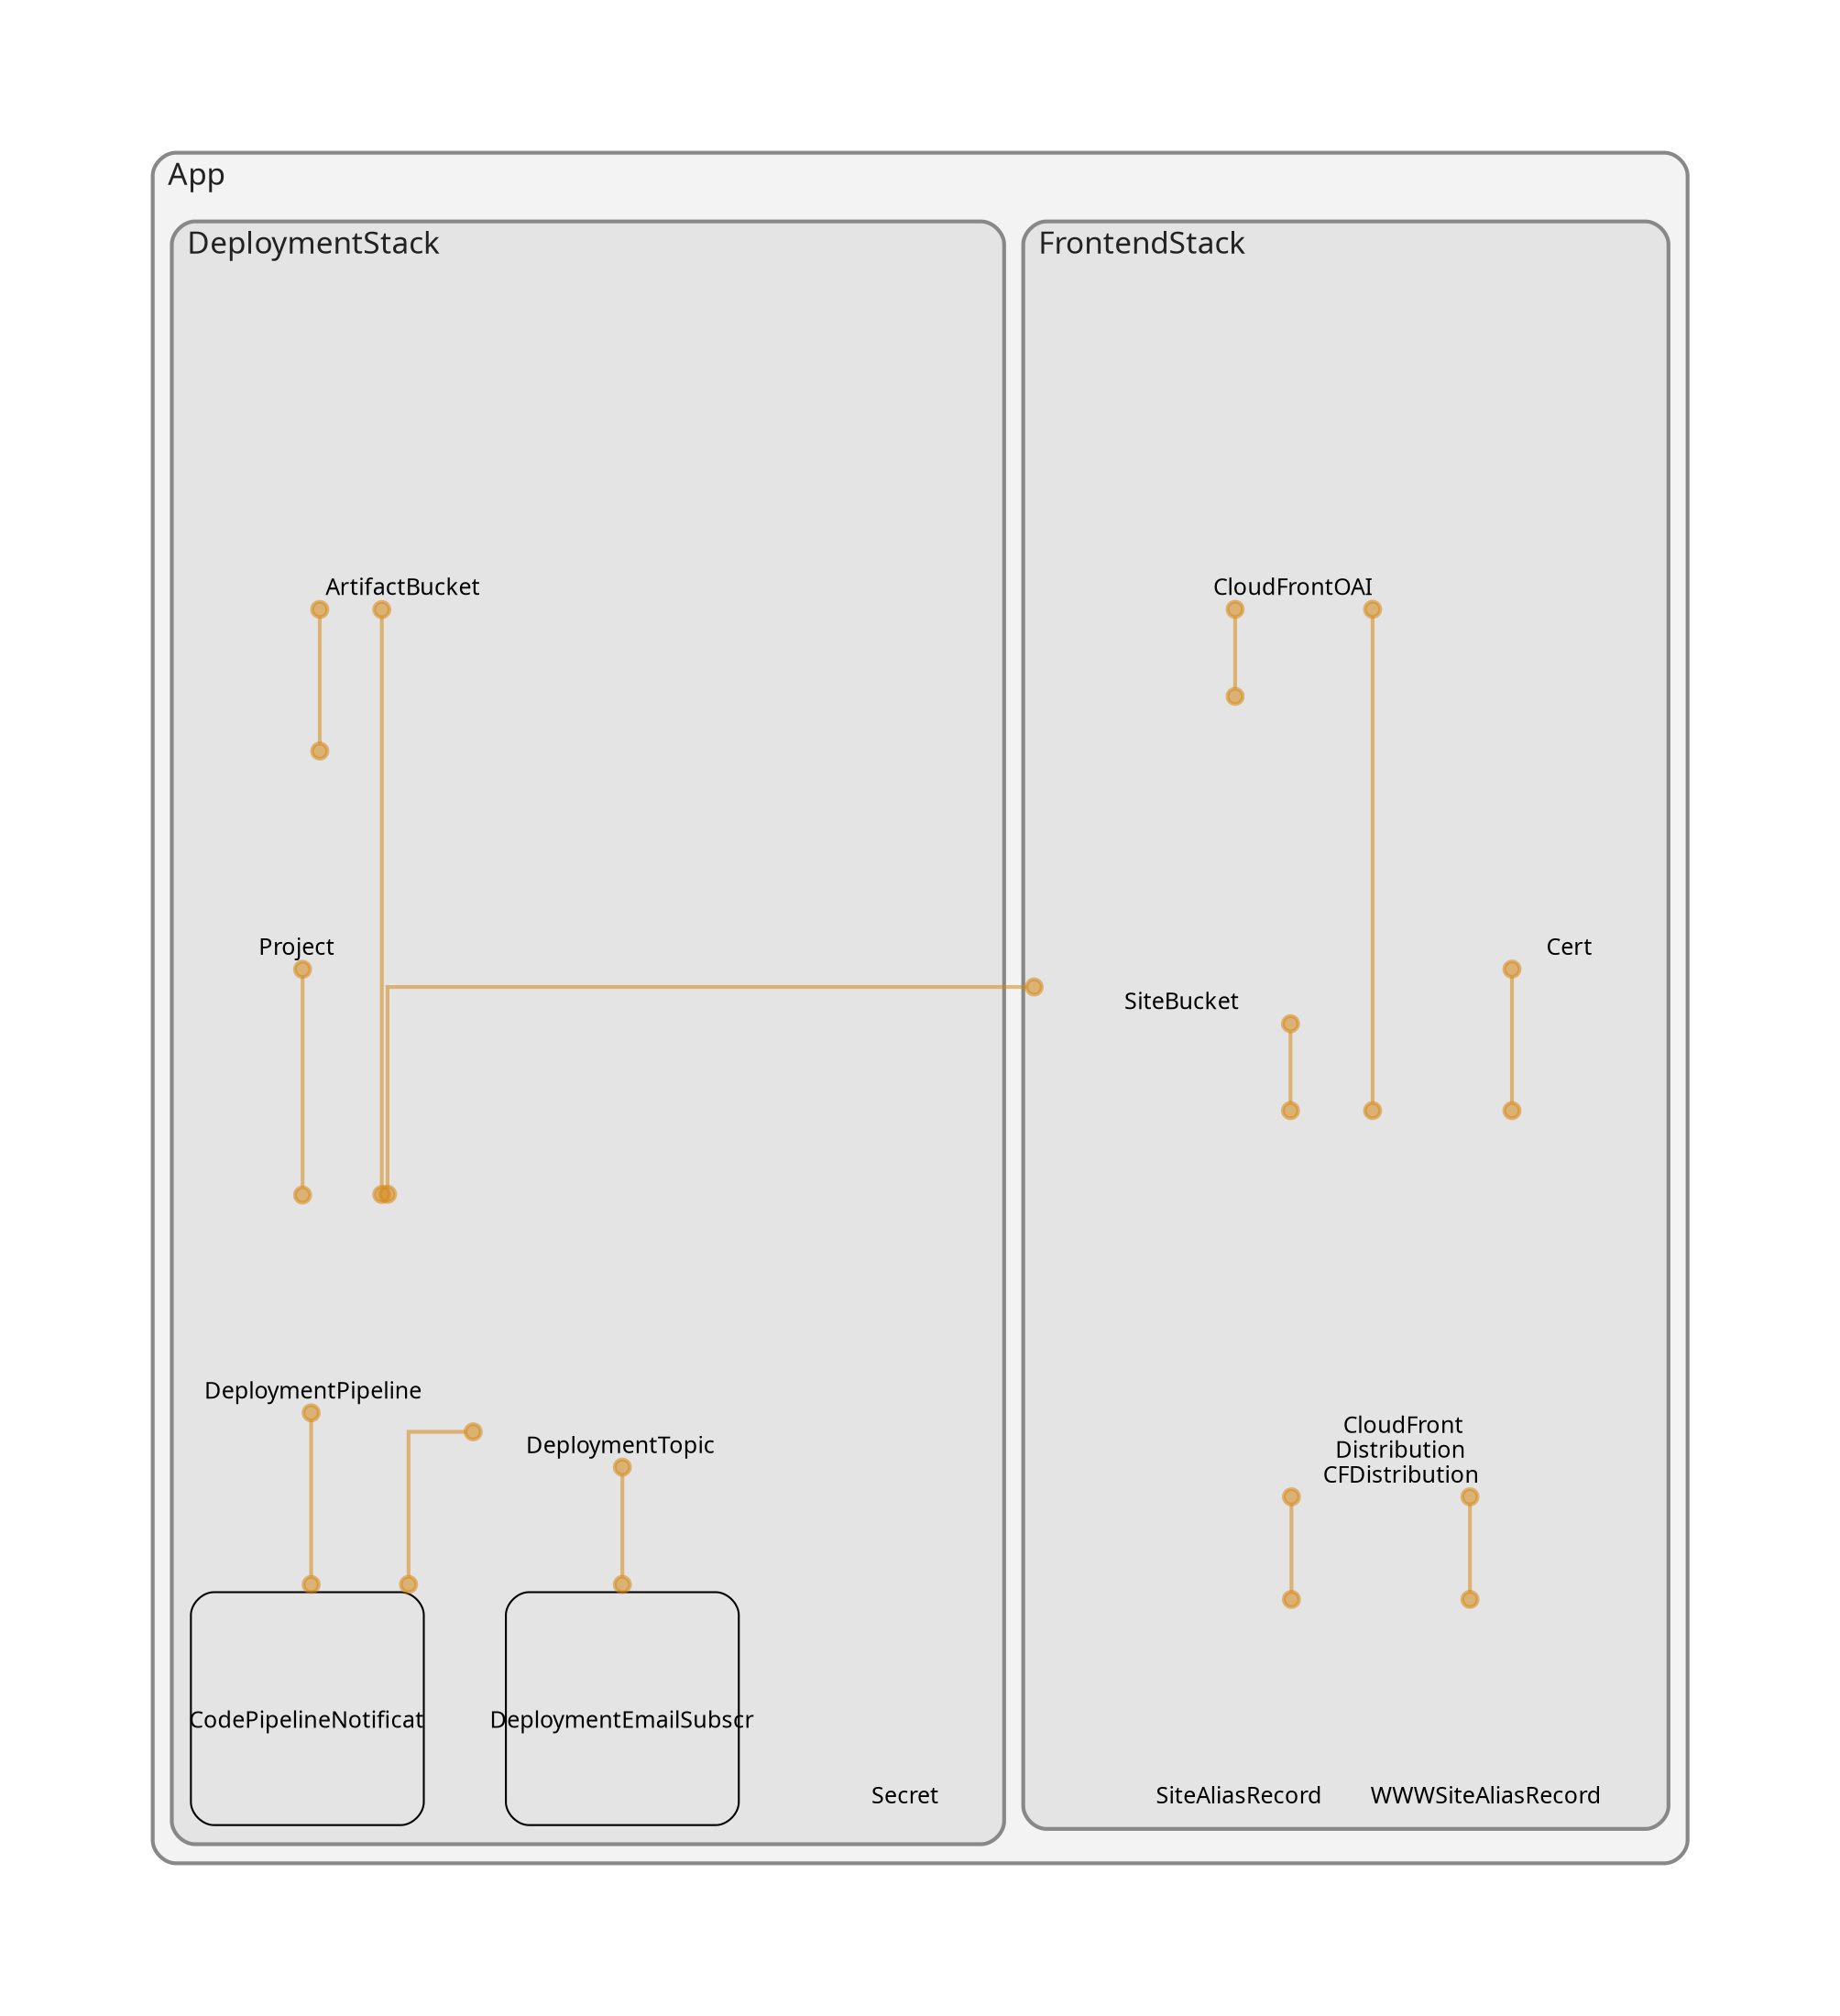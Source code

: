 digraph "Diagram" {
  splines = "ortho";
  pad = "1.0";
  nodesep = "0.60";
  ranksep = "0.75";
  fontname = "Sans-Serif";
  fontsize = "15";
  dpi = "200";
  rankdir = "BT";
  compound = "true";
  fontcolor = "#222222";
  edge [
    color = "#D5871488",
    penwidth = 2,
    arrowhead = "dot",
    arrowtail = "dot",
  ];
  node [
    shape = "box",
    style = "rounded",
    fixedsize = true,
    width = 1.7,
    height = 1.7,
    labelloc = "c",
    imagescale = true,
    fontname = "Sans-Serif",
    fontsize = 8,
    margin = 8,
  ];
  subgraph "App" {
    subgraph "cluster-SubGraph.App" {
      graph [
        label = "App",
        labelloc = "b",
        labeljust = "l",
        margin = "10",
        fontsize = "16",
        penwidth = "2",
        pencolor = "#888888",
        style = "filled,rounded",
        fillcolor = "#f3f3f3",
      ];
      subgraph "cluster-SubGraph.FrontendStack" {
        graph [
          label = "FrontendStack",
          labelloc = "b",
          labeljust = "l",
          margin = "10",
          fontsize = "16",
          penwidth = "2",
          pencolor = "#888888",
          style = "filled,rounded",
          fillcolor = "#e4e4e4",
        ];
        "FrontendStack/Cert" [
          label = " Cert",
          fontsize = 12,
          image = "/usr/local/lib/node_modules/cdk-dia/icons/aws/Service/Arch_Security-Identity-Compliance/64/Arch_AWS-Certificate-Manager_64@5x.png",
          imagescale = "true",
          imagepos = "tc",
          penwidth = "0",
          shape = "node",
          fixedsize = "true",
          labelloc = "b",
          width = 1.2,
          height = 1.466,
        ];
        "FrontendStack/SiteBucket" [
          label = " SiteBucket",
          fontsize = 12,
          image = "/usr/local/lib/node_modules/cdk-dia/icons/aws/Service/Arch_Storage/64/Arch_Amazon-S3-Standard_64@5x.png",
          imagescale = "true",
          imagepos = "tc",
          penwidth = "0",
          shape = "node",
          fixedsize = "true",
          labelloc = "b",
          width = 2,
          height = 2.266,
        ];
        "FrontendStack/CloudFrontOAI" [
          label = " CloudFrontOAI",
          fontsize = 12,
          image = "/usr/local/lib/node_modules/cdk-dia/icons/aws/Resource/Res_Security-Identity-and-Compliance/Res_48_Dark/Res_AWS-Identity-Access-Management_Permissions_48_Dark_gen.png",
          imagescale = "true",
          imagepos = "tc",
          penwidth = "0",
          shape = "node",
          fixedsize = "true",
          labelloc = "b",
          width = 2,
          height = 2.266,
        ];
        "FrontendStack/WWWSiteAliasRecord" [
          label = " WWWSiteAliasRecord",
          fontsize = 12,
          image = "/usr/local/lib/node_modules/cdk-dia/icons/aws/Resource/Res_Networking-and-Content-Delivery/Res_48_Dark/Res_Amazon-Route-53-Hosted-Zone_48_Dark_gen.png",
          imagescale = "true",
          imagepos = "tc",
          penwidth = "0",
          shape = "node",
          fixedsize = "true",
          labelloc = "b",
          width = 1.2,
          height = 1.466,
        ];
        "FrontendStack/SiteAliasRecord" [
          label = " SiteAliasRecord",
          fontsize = 12,
          image = "/usr/local/lib/node_modules/cdk-dia/icons/aws/Resource/Res_Networking-and-Content-Delivery/Res_48_Dark/Res_Amazon-Route-53-Hosted-Zone_48_Dark_gen.png",
          imagescale = "true",
          imagepos = "tc",
          penwidth = "0",
          shape = "node",
          fixedsize = "true",
          labelloc = "b",
          width = 1.2,
          height = 1.466,
        ];
        "FrontendStack/SiteDistribution/CFDistribution" [
          label = " CloudFront\nDistribution\nCFDistribution",
          fontsize = 12,
          image = "/usr/local/lib/node_modules/cdk-dia/icons/aws/Service/Arch_Networking-Content/64/Arch_Amazon-CloudFront_64@5x.png",
          imagescale = "true",
          imagepos = "tc",
          penwidth = "0",
          shape = "node",
          fixedsize = "true",
          labelloc = "b",
          width = 2,
          height = 2.6979999999999995,
        ];
      }
      subgraph "cluster-SubGraph.DeploymentStack" {
        graph [
          label = "DeploymentStack",
          labelloc = "b",
          labeljust = "l",
          margin = "10",
          fontsize = "16",
          penwidth = "2",
          pencolor = "#888888",
          style = "filled,rounded",
          fillcolor = "#e4e4e4",
        ];
        "DeploymentStack/Project" [
          label = " Project",
          fontsize = 12,
          image = "/usr/local/lib/node_modules/cdk-dia/icons/aws/Service/Arch_Developer- Tools/64/Arch_Amazon-CodeBuild_64@5x.png",
          imagescale = "true",
          imagepos = "tc",
          penwidth = "0",
          shape = "node",
          fixedsize = "true",
          labelloc = "b",
          width = 1.2,
          height = 1.466,
        ];
        "DeploymentStack/Secret" [
          label = " Secret",
          fontsize = 12,
          image = "/usr/local/lib/node_modules/cdk-dia/icons/aws/Service/Arch_Security-Identity-Compliance/64/Arch_AWS-Secrets-Manager_64@5x.png",
          imagescale = "true",
          imagepos = "tc",
          penwidth = "0",
          shape = "node",
          fixedsize = "true",
          labelloc = "b",
          width = 1.2,
          height = 1.466,
        ];
        "DeploymentStack/ArtifactBucket" [
          label = " ArtifactBucket",
          fontsize = 12,
          image = "/usr/local/lib/node_modules/cdk-dia/icons/aws/Service/Arch_Storage/64/Arch_Amazon-S3-Standard_64@5x.png",
          imagescale = "true",
          imagepos = "tc",
          penwidth = "0",
          shape = "node",
          fixedsize = "true",
          labelloc = "b",
          width = 2,
          height = 2.266,
        ];
        "DeploymentStack/DeploymentPipeline" [
          label = " DeploymentPipeline",
          fontsize = 12,
          image = "/usr/local/lib/node_modules/cdk-dia/icons/aws/Service/Arch_Developer- Tools/64/Arch_AWS-CodePipeline_64@5x.png",
          imagescale = "true",
          imagepos = "tc",
          penwidth = "0",
          shape = "node",
          fixedsize = "true",
          labelloc = "b",
          width = 1.2,
          height = 1.466,
        ];
        "DeploymentStack/DeploymentTopic" [
          label = " DeploymentTopic",
          fontsize = 12,
          image = "/usr/local/lib/node_modules/cdk-dia/icons/aws/Service/Arch_App-Integration/Arch_64/Arch_AWS-Simple-Notification-Service_64@5x.png",
          imagescale = "true",
          imagepos = "tc",
          penwidth = "0",
          shape = "node",
          fixedsize = "true",
          labelloc = "b",
          width = 2,
          height = 2.266,
        ];
        "DeploymentStack/DeploymentEmailSubscription" [
          label = "\nDeploymentEmailSubscr",
          fontsize = 12,
        ];
        "DeploymentStack/CodePipelineNotifications" [
          label = "\nCodePipelineNotificat",
          fontsize = 12,
        ];
      }
    }
  }
  "FrontendStack/SiteBucket" -> "FrontendStack/CloudFrontOAI" [
    dir = "both",
  ];
  "FrontendStack/WWWSiteAliasRecord" -> "FrontendStack/SiteDistribution/CFDistribution" [
    dir = "both",
  ];
  "FrontendStack/SiteAliasRecord" -> "FrontendStack/SiteDistribution/CFDistribution" [
    dir = "both",
  ];
  "FrontendStack/SiteDistribution/CFDistribution" -> "FrontendStack/Cert" [
    dir = "both",
  ];
  "FrontendStack/SiteDistribution/CFDistribution" -> "FrontendStack/SiteBucket" [
    dir = "both",
  ];
  "FrontendStack/SiteDistribution/CFDistribution" -> "FrontendStack/CloudFrontOAI" [
    dir = "both",
  ];
  "DeploymentStack/Project" -> "DeploymentStack/ArtifactBucket" [
    dir = "both",
  ];
  "DeploymentStack/DeploymentPipeline" -> "DeploymentStack/ArtifactBucket" [
    dir = "both",
  ];
  "DeploymentStack/DeploymentPipeline" -> "FrontendStack/SiteBucket" [
    dir = "both",
  ];
  "DeploymentStack/DeploymentPipeline" -> "DeploymentStack/Project" [
    dir = "both",
  ];
  "DeploymentStack/DeploymentEmailSubscription" -> "DeploymentStack/DeploymentTopic" [
    dir = "both",
  ];
  "DeploymentStack/CodePipelineNotifications" -> "DeploymentStack/DeploymentPipeline" [
    dir = "both",
  ];
  "DeploymentStack/CodePipelineNotifications" -> "DeploymentStack/DeploymentTopic" [
    dir = "both",
  ];
}